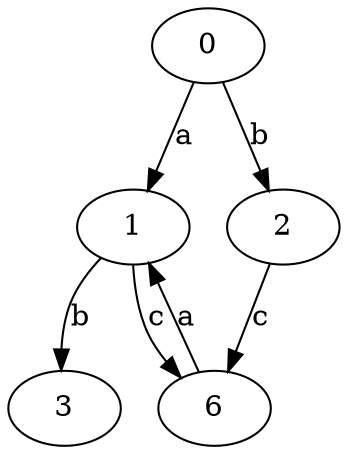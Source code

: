strict digraph  {
0;
1;
2;
3;
6;
0 -> 1  [label=a];
0 -> 2  [label=b];
1 -> 3  [label=b];
1 -> 6  [label=c];
2 -> 6  [label=c];
6 -> 1  [label=a];
}
